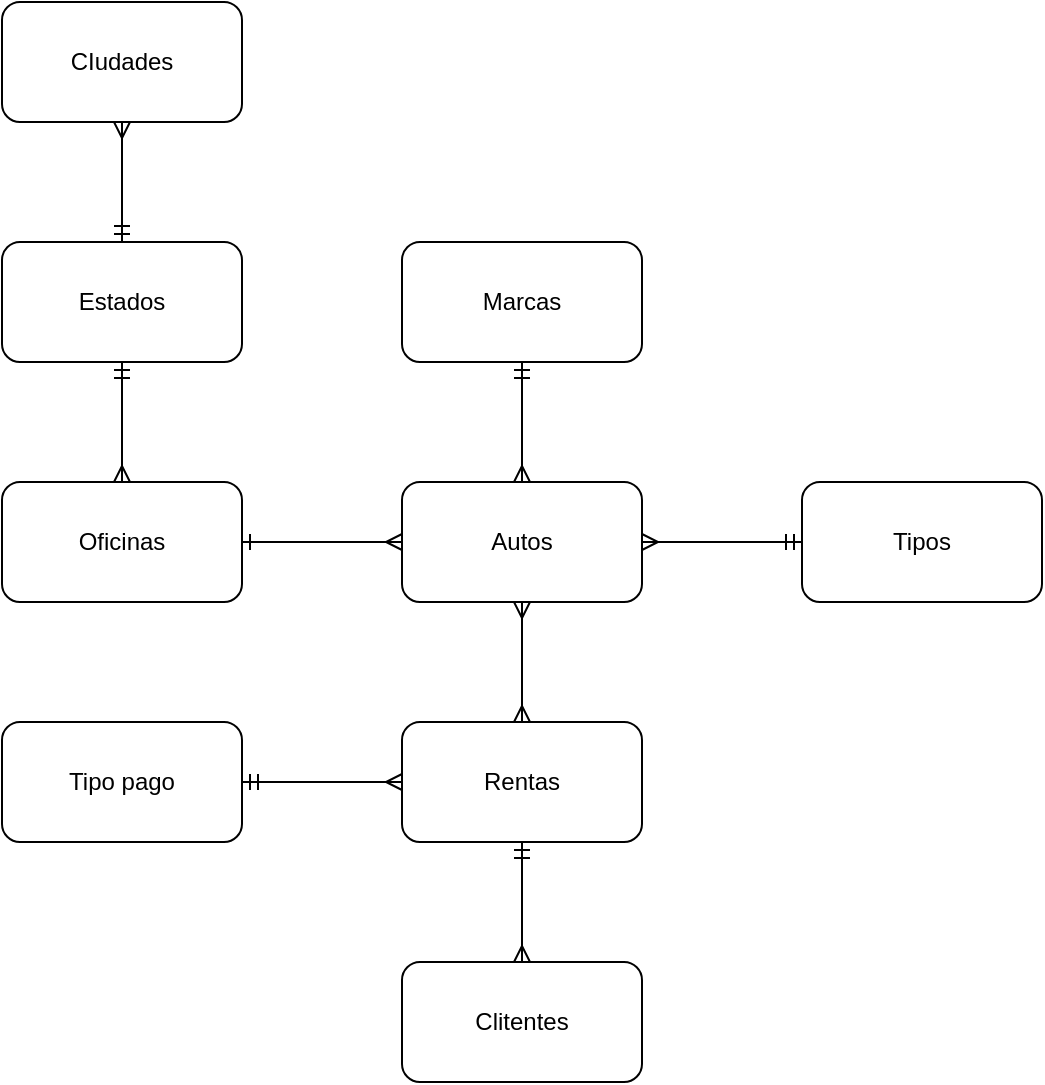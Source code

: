 <mxfile version="24.7.16">
  <diagram name="Page-1" id="t9H2-PSyAUV4gN6eFNfD">
    <mxGraphModel dx="1354" dy="612" grid="1" gridSize="10" guides="1" tooltips="1" connect="1" arrows="1" fold="1" page="1" pageScale="1" pageWidth="850" pageHeight="1100" math="0" shadow="0">
      <root>
        <mxCell id="0" />
        <mxCell id="1" parent="0" />
        <mxCell id="cIcyXCnw8A1QHeWEp27g-10" value="" style="edgeStyle=orthogonalEdgeStyle;rounded=0;orthogonalLoop=1;jettySize=auto;html=1;startArrow=ERmany;startFill=0;endArrow=ERmandOne;endFill=0;" edge="1" parent="1" source="cIcyXCnw8A1QHeWEp27g-1" target="cIcyXCnw8A1QHeWEp27g-2">
          <mxGeometry relative="1" as="geometry" />
        </mxCell>
        <mxCell id="cIcyXCnw8A1QHeWEp27g-1" value="CIudades" style="rounded=1;whiteSpace=wrap;html=1;" vertex="1" parent="1">
          <mxGeometry x="80" y="20" width="120" height="60" as="geometry" />
        </mxCell>
        <mxCell id="cIcyXCnw8A1QHeWEp27g-11" value="" style="edgeStyle=orthogonalEdgeStyle;rounded=0;orthogonalLoop=1;jettySize=auto;html=1;startArrow=ERmandOne;startFill=0;endArrow=ERmany;endFill=0;" edge="1" parent="1" source="cIcyXCnw8A1QHeWEp27g-2" target="cIcyXCnw8A1QHeWEp27g-3">
          <mxGeometry relative="1" as="geometry" />
        </mxCell>
        <mxCell id="cIcyXCnw8A1QHeWEp27g-2" value="Estados" style="rounded=1;whiteSpace=wrap;html=1;" vertex="1" parent="1">
          <mxGeometry x="80" y="140" width="120" height="60" as="geometry" />
        </mxCell>
        <mxCell id="cIcyXCnw8A1QHeWEp27g-12" value="" style="edgeStyle=orthogonalEdgeStyle;rounded=0;orthogonalLoop=1;jettySize=auto;html=1;startArrow=ERone;startFill=0;endArrow=ERmany;endFill=0;" edge="1" parent="1" source="cIcyXCnw8A1QHeWEp27g-3" target="cIcyXCnw8A1QHeWEp27g-4">
          <mxGeometry relative="1" as="geometry" />
        </mxCell>
        <mxCell id="cIcyXCnw8A1QHeWEp27g-3" value="Oficinas" style="rounded=1;whiteSpace=wrap;html=1;" vertex="1" parent="1">
          <mxGeometry x="80" y="260" width="120" height="60" as="geometry" />
        </mxCell>
        <mxCell id="cIcyXCnw8A1QHeWEp27g-13" value="" style="edgeStyle=orthogonalEdgeStyle;rounded=0;orthogonalLoop=1;jettySize=auto;html=1;startArrow=ERmany;startFill=0;endArrow=ERmandOne;endFill=0;" edge="1" parent="1" source="cIcyXCnw8A1QHeWEp27g-4" target="cIcyXCnw8A1QHeWEp27g-5">
          <mxGeometry relative="1" as="geometry" />
        </mxCell>
        <mxCell id="cIcyXCnw8A1QHeWEp27g-15" value="" style="edgeStyle=orthogonalEdgeStyle;rounded=0;orthogonalLoop=1;jettySize=auto;html=1;startArrow=ERmany;startFill=0;endArrow=ERmany;endFill=0;" edge="1" parent="1" source="cIcyXCnw8A1QHeWEp27g-4" target="cIcyXCnw8A1QHeWEp27g-6">
          <mxGeometry relative="1" as="geometry" />
        </mxCell>
        <mxCell id="cIcyXCnw8A1QHeWEp27g-4" value="Autos" style="rounded=1;whiteSpace=wrap;html=1;" vertex="1" parent="1">
          <mxGeometry x="280" y="260" width="120" height="60" as="geometry" />
        </mxCell>
        <mxCell id="cIcyXCnw8A1QHeWEp27g-5" value="Marcas" style="rounded=1;whiteSpace=wrap;html=1;" vertex="1" parent="1">
          <mxGeometry x="280" y="140" width="120" height="60" as="geometry" />
        </mxCell>
        <mxCell id="cIcyXCnw8A1QHeWEp27g-17" value="" style="edgeStyle=orthogonalEdgeStyle;rounded=0;orthogonalLoop=1;jettySize=auto;html=1;startArrow=ERmandOne;startFill=0;endArrow=ERmany;endFill=0;" edge="1" parent="1" source="cIcyXCnw8A1QHeWEp27g-6" target="cIcyXCnw8A1QHeWEp27g-8">
          <mxGeometry relative="1" as="geometry" />
        </mxCell>
        <mxCell id="cIcyXCnw8A1QHeWEp27g-6" value="Rentas" style="rounded=1;whiteSpace=wrap;html=1;" vertex="1" parent="1">
          <mxGeometry x="280" y="380" width="120" height="60" as="geometry" />
        </mxCell>
        <mxCell id="cIcyXCnw8A1QHeWEp27g-16" value="" style="edgeStyle=orthogonalEdgeStyle;rounded=0;orthogonalLoop=1;jettySize=auto;html=1;startArrow=ERmandOne;startFill=0;endArrow=ERmany;endFill=0;" edge="1" parent="1" source="cIcyXCnw8A1QHeWEp27g-7" target="cIcyXCnw8A1QHeWEp27g-6">
          <mxGeometry relative="1" as="geometry" />
        </mxCell>
        <mxCell id="cIcyXCnw8A1QHeWEp27g-7" value="Tipo pago" style="rounded=1;whiteSpace=wrap;html=1;" vertex="1" parent="1">
          <mxGeometry x="80" y="380" width="120" height="60" as="geometry" />
        </mxCell>
        <mxCell id="cIcyXCnw8A1QHeWEp27g-8" value="Clitentes" style="rounded=1;whiteSpace=wrap;html=1;" vertex="1" parent="1">
          <mxGeometry x="280" y="500" width="120" height="60" as="geometry" />
        </mxCell>
        <mxCell id="cIcyXCnw8A1QHeWEp27g-14" value="" style="edgeStyle=orthogonalEdgeStyle;rounded=0;orthogonalLoop=1;jettySize=auto;html=1;endArrow=ERmany;endFill=0;startArrow=ERmandOne;startFill=0;" edge="1" parent="1" source="cIcyXCnw8A1QHeWEp27g-9" target="cIcyXCnw8A1QHeWEp27g-4">
          <mxGeometry relative="1" as="geometry" />
        </mxCell>
        <mxCell id="cIcyXCnw8A1QHeWEp27g-9" value="Tipos" style="rounded=1;whiteSpace=wrap;html=1;" vertex="1" parent="1">
          <mxGeometry x="480" y="260" width="120" height="60" as="geometry" />
        </mxCell>
      </root>
    </mxGraphModel>
  </diagram>
</mxfile>

